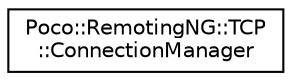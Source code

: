 digraph "Graphical Class Hierarchy"
{
 // LATEX_PDF_SIZE
  edge [fontname="Helvetica",fontsize="10",labelfontname="Helvetica",labelfontsize="10"];
  node [fontname="Helvetica",fontsize="10",shape=record];
  rankdir="LR";
  Node0 [label="Poco::RemotingNG::TCP\l::ConnectionManager",height=0.2,width=0.4,color="black", fillcolor="white", style="filled",URL="$classPoco_1_1RemotingNG_1_1TCP_1_1ConnectionManager.html",tooltip=" "];
}
